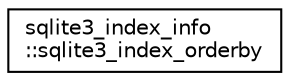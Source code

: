 digraph "Graphical Class Hierarchy"
{
 // LATEX_PDF_SIZE
  edge [fontname="Helvetica",fontsize="10",labelfontname="Helvetica",labelfontsize="10"];
  node [fontname="Helvetica",fontsize="10",shape=record];
  rankdir="LR";
  Node0 [label="sqlite3_index_info\l::sqlite3_index_orderby",height=0.2,width=0.4,color="black", fillcolor="white", style="filled",URL="$de/dd3/sqlite3_8h.html#df/d55/structsqlite3__index__info_1_1sqlite3__index__orderby",tooltip=" "];
}
